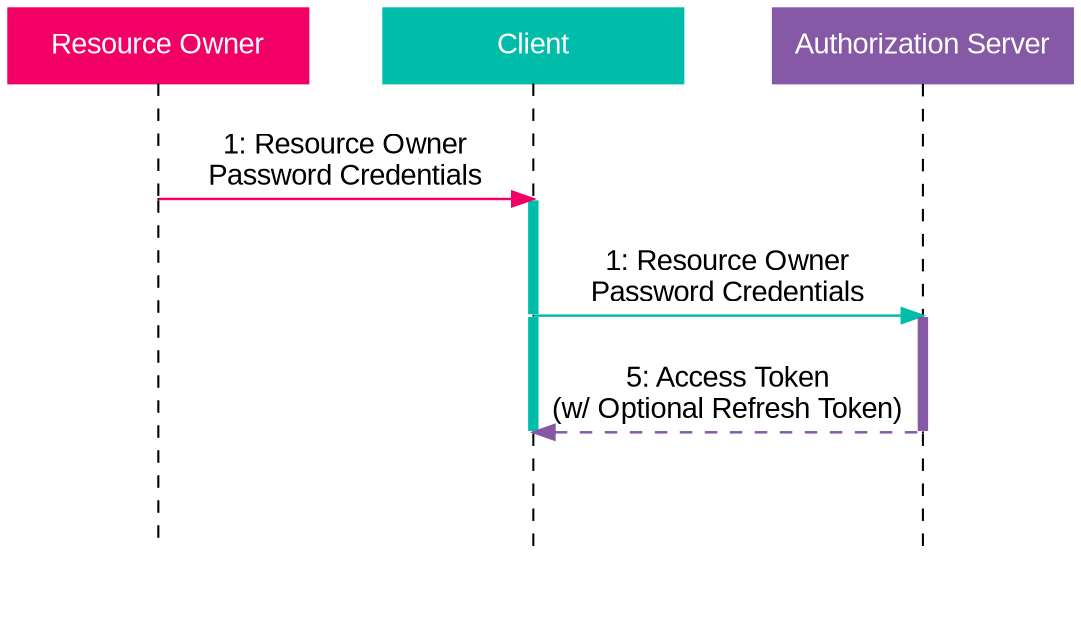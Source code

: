 digraph PasswordFlow {
  ranksep=0.75;
  node
  [
   shape=box;
   style="filled";
   fontcolor="#ffffff";
   fontname="Arial"
   ];
  // edge [minlen=5];

  // client group
  client [color="#00bdaa", width=2, label="Client", group=g_client];
  p00, p01, p02 [shape=point, width=0, label="", group=g_client];
  p09 [style=invis, label="", group=g_client];
  client -> p00 [style=dashed, arrowhead=none];
  p02 -> p09 [style=dashed, arrowhead=none];
  p00 -> p01 -> p02 [style=none, color="#00bdaa", penwidth=5, arrowhead=none];

  // owner group
  owner [color="#f30067", width=2, label="Resource Owner", group=g_owner];
  p10 [shape=point, width=0, label="", group=g_owner];
  p19 [style=invis, label="", group=g_owner];
  owner -> p10 [style=dashed, arrowhead=none];
  p10 -> p19 [style=dashed, arrowhead=none];


  // auth group
  auth [color="#8559a5", width=2, label="Authorization Server", group=g_auth];
  p21, p22 [shape=point, width=0, label="", group=g_auth];
  p29 [style=invis, label="", group=g_auth];
  auth -> p21 [style=dashed, arrowhead=none];
  p22 -> p29 [style=dashed, arrowhead=none];
  p21 -> p22 [style=none, color="#8559a5", penwidth=5, arrowhead=none];

  { rank=same; client; owner; auth }
  { rank=same; p09; p19; p29}
  { rank=same; p10; p00 }
  { rank=same; p01; p21; }
  { rank=same; p02; p22; }
  owner -> client -> auth [style=invis];

  edge [fontname="Arial"];
  p10 -> p00 [color="#f30067", penwidth=1.2, arrowhead=normal, label="1: Resource Owner\nPassword Credentials"];
  p01 -> p21 [color="#00bdaa", penwidth=1.2, arrowhead=normal, label="1: Resource Owner\nPassword Credentials"];
  p02 -> p22 [color="#8559a5", penwidth=1.2, arrowhead=normal, dir=back, style=dashed, label="5: Access Token\n(w/ Optional Refresh Token)"];

}
